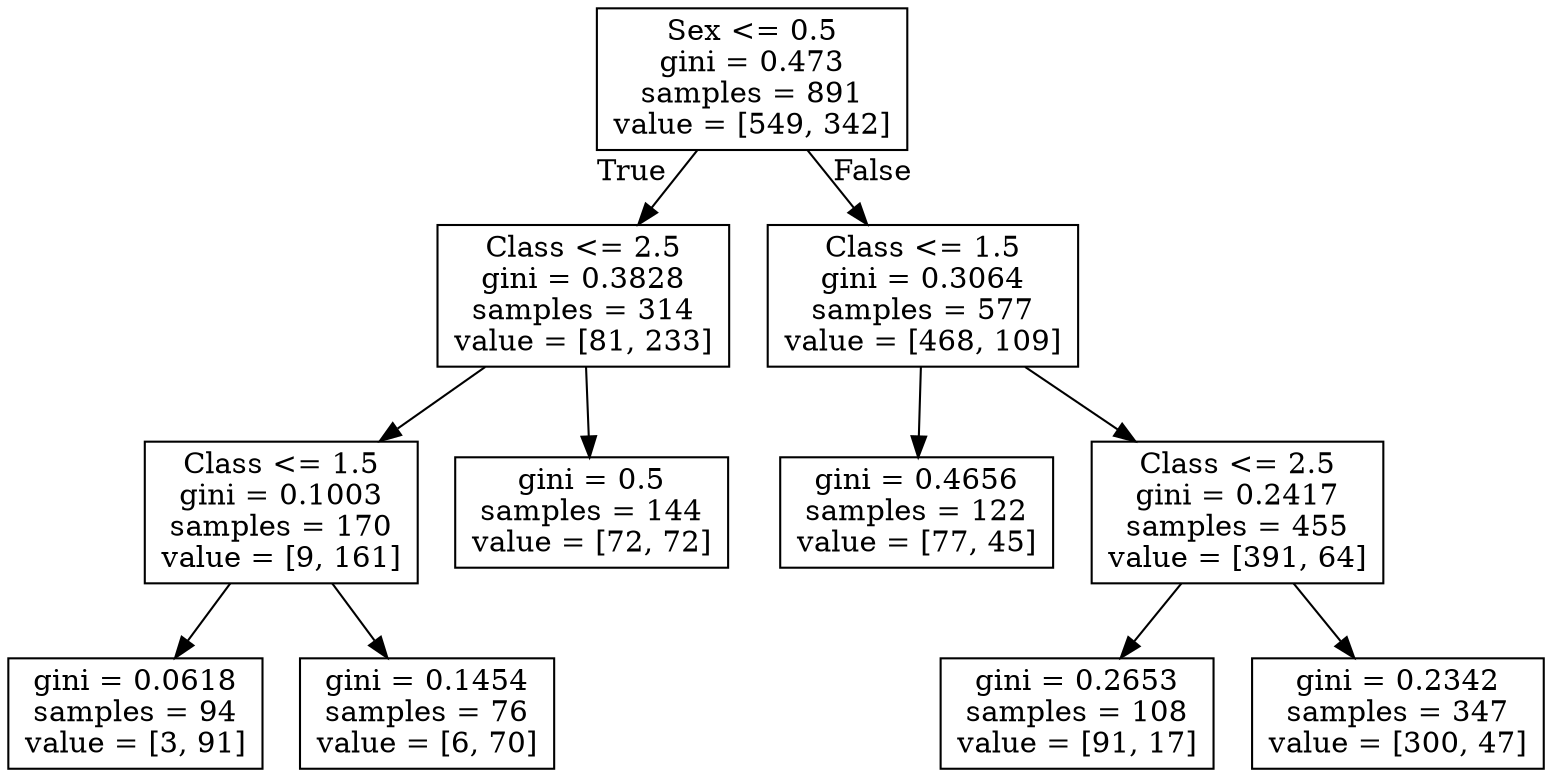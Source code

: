 digraph Tree {
node [shape=box] ;
0 [label="Sex <= 0.5\ngini = 0.473\nsamples = 891\nvalue = [549, 342]"] ;
1 [label="Class <= 2.5\ngini = 0.3828\nsamples = 314\nvalue = [81, 233]"] ;
0 -> 1 [labeldistance=2.5, labelangle=45, headlabel="True"] ;
2 [label="Class <= 1.5\ngini = 0.1003\nsamples = 170\nvalue = [9, 161]"] ;
1 -> 2 ;
3 [label="gini = 0.0618\nsamples = 94\nvalue = [3, 91]"] ;
2 -> 3 ;
4 [label="gini = 0.1454\nsamples = 76\nvalue = [6, 70]"] ;
2 -> 4 ;
5 [label="gini = 0.5\nsamples = 144\nvalue = [72, 72]"] ;
1 -> 5 ;
6 [label="Class <= 1.5\ngini = 0.3064\nsamples = 577\nvalue = [468, 109]"] ;
0 -> 6 [labeldistance=2.5, labelangle=-45, headlabel="False"] ;
7 [label="gini = 0.4656\nsamples = 122\nvalue = [77, 45]"] ;
6 -> 7 ;
8 [label="Class <= 2.5\ngini = 0.2417\nsamples = 455\nvalue = [391, 64]"] ;
6 -> 8 ;
9 [label="gini = 0.2653\nsamples = 108\nvalue = [91, 17]"] ;
8 -> 9 ;
10 [label="gini = 0.2342\nsamples = 347\nvalue = [300, 47]"] ;
8 -> 10 ;
}
